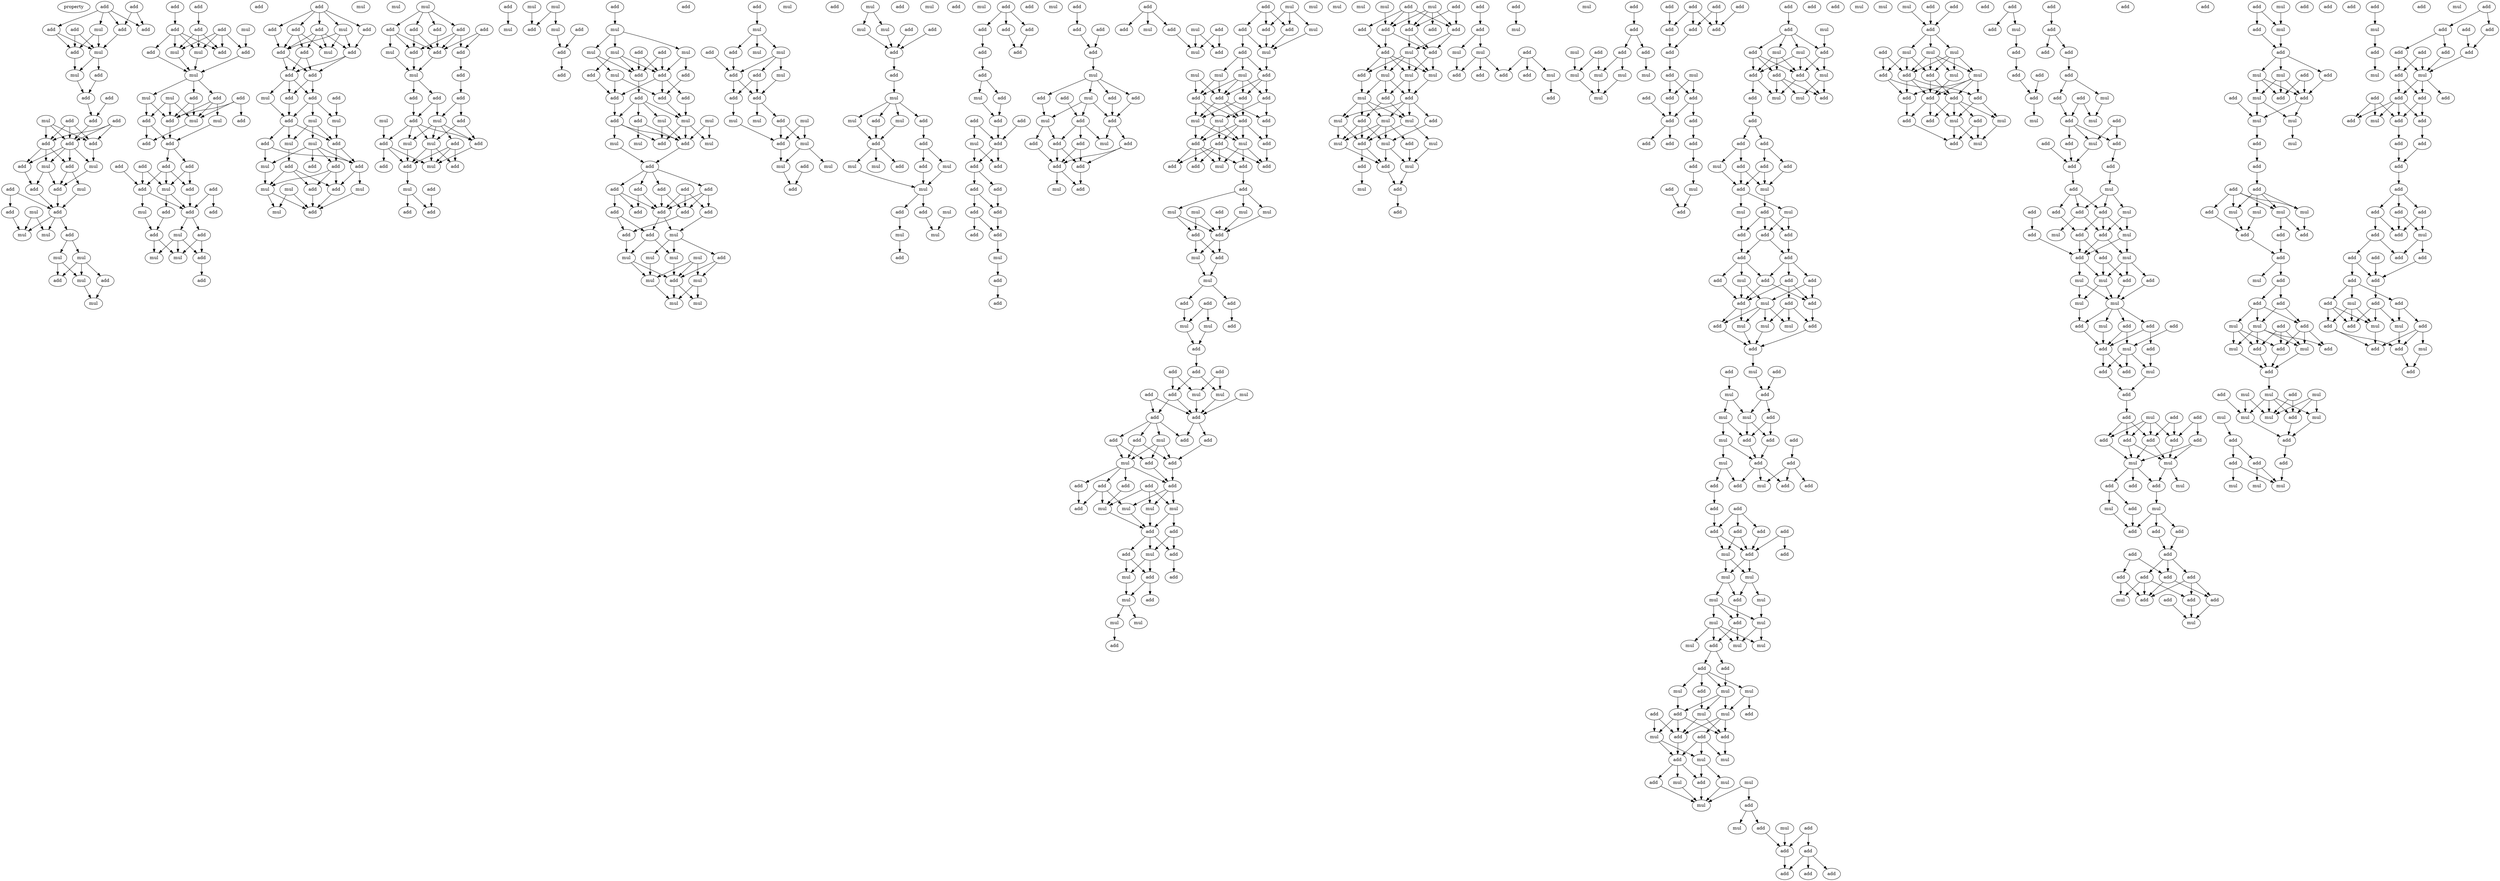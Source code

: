 digraph {
    node [fontcolor=black]
    property [mul=2,lf=1.3]
    0 [ label = add ];
    1 [ label = add ];
    2 [ label = add ];
    3 [ label = add ];
    4 [ label = add ];
    5 [ label = mul ];
    6 [ label = add ];
    7 [ label = add ];
    8 [ label = mul ];
    9 [ label = mul ];
    10 [ label = add ];
    11 [ label = add ];
    12 [ label = add ];
    13 [ label = mul ];
    14 [ label = add ];
    15 [ label = add ];
    16 [ label = add ];
    17 [ label = add ];
    18 [ label = add ];
    19 [ label = add ];
    20 [ label = mul ];
    21 [ label = add ];
    22 [ label = add ];
    23 [ label = mul ];
    24 [ label = add ];
    25 [ label = mul ];
    26 [ label = add ];
    27 [ label = add ];
    28 [ label = add ];
    29 [ label = mul ];
    30 [ label = add ];
    31 [ label = mul ];
    32 [ label = add ];
    33 [ label = mul ];
    34 [ label = mul ];
    35 [ label = mul ];
    36 [ label = add ];
    37 [ label = add ];
    38 [ label = mul ];
    39 [ label = mul ];
    40 [ label = add ];
    41 [ label = add ];
    42 [ label = add ];
    43 [ label = add ];
    44 [ label = add ];
    45 [ label = mul ];
    46 [ label = add ];
    47 [ label = add ];
    48 [ label = mul ];
    49 [ label = add ];
    50 [ label = mul ];
    51 [ label = mul ];
    52 [ label = mul ];
    53 [ label = mul ];
    54 [ label = add ];
    55 [ label = add ];
    56 [ label = add ];
    57 [ label = add ];
    58 [ label = add ];
    59 [ label = mul ];
    60 [ label = mul ];
    61 [ label = add ];
    62 [ label = add ];
    63 [ label = add ];
    64 [ label = add ];
    65 [ label = add ];
    66 [ label = add ];
    67 [ label = add ];
    68 [ label = mul ];
    69 [ label = add ];
    70 [ label = add ];
    71 [ label = add ];
    72 [ label = add ];
    73 [ label = add ];
    74 [ label = add ];
    75 [ label = mul ];
    76 [ label = add ];
    77 [ label = mul ];
    78 [ label = add ];
    79 [ label = mul ];
    80 [ label = add ];
    81 [ label = mul ];
    82 [ label = add ];
    83 [ label = add ];
    84 [ label = add ];
    85 [ label = add ];
    86 [ label = add ];
    87 [ label = add ];
    88 [ label = add ];
    89 [ label = mul ];
    90 [ label = mul ];
    91 [ label = add ];
    92 [ label = add ];
    93 [ label = add ];
    94 [ label = add ];
    95 [ label = add ];
    96 [ label = add ];
    97 [ label = mul ];
    98 [ label = add ];
    99 [ label = mul ];
    100 [ label = add ];
    101 [ label = mul ];
    102 [ label = mul ];
    103 [ label = add ];
    104 [ label = add ];
    105 [ label = mul ];
    106 [ label = mul ];
    107 [ label = add ];
    108 [ label = add ];
    109 [ label = mul ];
    110 [ label = add ];
    111 [ label = add ];
    112 [ label = add ];
    113 [ label = add ];
    114 [ label = add ];
    115 [ label = mul ];
    116 [ label = mul ];
    117 [ label = mul ];
    118 [ label = mul ];
    119 [ label = mul ];
    120 [ label = add ];
    121 [ label = mul ];
    122 [ label = add ];
    123 [ label = add ];
    124 [ label = add ];
    125 [ label = add ];
    126 [ label = add ];
    127 [ label = mul ];
    128 [ label = add ];
    129 [ label = add ];
    130 [ label = add ];
    131 [ label = add ];
    132 [ label = mul ];
    133 [ label = add ];
    134 [ label = add ];
    135 [ label = add ];
    136 [ label = mul ];
    137 [ label = mul ];
    138 [ label = add ];
    139 [ label = add ];
    140 [ label = add ];
    141 [ label = add ];
    142 [ label = mul ];
    143 [ label = add ];
    144 [ label = mul ];
    145 [ label = mul ];
    146 [ label = add ];
    147 [ label = add ];
    148 [ label = add ];
    149 [ label = mul ];
    150 [ label = add ];
    151 [ label = add ];
    152 [ label = add ];
    153 [ label = add ];
    154 [ label = mul ];
    155 [ label = mul ];
    156 [ label = mul ];
    157 [ label = add ];
    158 [ label = mul ];
    159 [ label = add ];
    160 [ label = add ];
    161 [ label = add ];
    162 [ label = add ];
    163 [ label = mul ];
    164 [ label = mul ];
    165 [ label = mul ];
    166 [ label = mul ];
    167 [ label = add ];
    168 [ label = add ];
    169 [ label = add ];
    170 [ label = mul ];
    171 [ label = add ];
    172 [ label = add ];
    173 [ label = add ];
    174 [ label = add ];
    175 [ label = add ];
    176 [ label = add ];
    177 [ label = add ];
    178 [ label = add ];
    179 [ label = mul ];
    180 [ label = add ];
    181 [ label = mul ];
    182 [ label = mul ];
    183 [ label = mul ];
    184 [ label = mul ];
    185 [ label = mul ];
    186 [ label = add ];
    187 [ label = add ];
    188 [ label = add ];
    189 [ label = add ];
    190 [ label = add ];
    191 [ label = add ];
    192 [ label = add ];
    193 [ label = add ];
    194 [ label = add ];
    195 [ label = add ];
    196 [ label = add ];
    197 [ label = add ];
    198 [ label = add ];
    199 [ label = add ];
    200 [ label = mul ];
    201 [ label = add ];
    202 [ label = mul ];
    203 [ label = mul ];
    204 [ label = mul ];
    205 [ label = mul ];
    206 [ label = add ];
    207 [ label = mul ];
    208 [ label = mul ];
    209 [ label = add ];
    210 [ label = mul ];
    211 [ label = mul ];
    212 [ label = add ];
    213 [ label = add ];
    214 [ label = mul ];
    215 [ label = mul ];
    216 [ label = add ];
    217 [ label = mul ];
    218 [ label = mul ];
    219 [ label = add ];
    220 [ label = add ];
    221 [ label = mul ];
    222 [ label = add ];
    223 [ label = add ];
    224 [ label = add ];
    225 [ label = mul ];
    226 [ label = mul ];
    227 [ label = mul ];
    228 [ label = add ];
    229 [ label = add ];
    230 [ label = mul ];
    231 [ label = add ];
    232 [ label = mul ];
    233 [ label = mul ];
    234 [ label = add ];
    235 [ label = add ];
    236 [ label = mul ];
    237 [ label = add ];
    238 [ label = mul ];
    239 [ label = add ];
    240 [ label = mul ];
    241 [ label = add ];
    242 [ label = add ];
    243 [ label = mul ];
    244 [ label = add ];
    245 [ label = add ];
    246 [ label = mul ];
    247 [ label = mul ];
    248 [ label = add ];
    249 [ label = mul ];
    250 [ label = add ];
    251 [ label = add ];
    252 [ label = add ];
    253 [ label = add ];
    254 [ label = mul ];
    255 [ label = mul ];
    256 [ label = mul ];
    257 [ label = add ];
    258 [ label = mul ];
    259 [ label = add ];
    260 [ label = mul ];
    261 [ label = add ];
    262 [ label = mul ];
    263 [ label = mul ];
    264 [ label = add ];
    265 [ label = mul ];
    266 [ label = add ];
    267 [ label = add ];
    268 [ label = add ];
    269 [ label = add ];
    270 [ label = add ];
    271 [ label = add ];
    272 [ label = add ];
    273 [ label = mul ];
    274 [ label = add ];
    275 [ label = add ];
    276 [ label = add ];
    277 [ label = add ];
    278 [ label = add ];
    279 [ label = mul ];
    280 [ label = add ];
    281 [ label = add ];
    282 [ label = add ];
    283 [ label = mul ];
    284 [ label = add ];
    285 [ label = add ];
    286 [ label = add ];
    287 [ label = add ];
    288 [ label = add ];
    289 [ label = add ];
    290 [ label = add ];
    291 [ label = mul ];
    292 [ label = add ];
    293 [ label = add ];
    294 [ label = add ];
    295 [ label = add ];
    296 [ label = add ];
    297 [ label = mul ];
    298 [ label = mul ];
    299 [ label = add ];
    300 [ label = add ];
    301 [ label = add ];
    302 [ label = add ];
    303 [ label = add ];
    304 [ label = mul ];
    305 [ label = add ];
    306 [ label = mul ];
    307 [ label = add ];
    308 [ label = add ];
    309 [ label = add ];
    310 [ label = add ];
    311 [ label = add ];
    312 [ label = add ];
    313 [ label = add ];
    314 [ label = mul ];
    315 [ label = add ];
    316 [ label = add ];
    317 [ label = mul ];
    318 [ label = add ];
    319 [ label = mul ];
    320 [ label = add ];
    321 [ label = add ];
    322 [ label = mul ];
    323 [ label = mul ];
    324 [ label = add ];
    325 [ label = mul ];
    326 [ label = add ];
    327 [ label = add ];
    328 [ label = add ];
    329 [ label = add ];
    330 [ label = mul ];
    331 [ label = mul ];
    332 [ label = add ];
    333 [ label = mul ];
    334 [ label = mul ];
    335 [ label = add ];
    336 [ label = add ];
    337 [ label = add ];
    338 [ label = add ];
    339 [ label = add ];
    340 [ label = mul ];
    341 [ label = add ];
    342 [ label = mul ];
    343 [ label = mul ];
    344 [ label = add ];
    345 [ label = add ];
    346 [ label = add ];
    347 [ label = mul ];
    348 [ label = add ];
    349 [ label = add ];
    350 [ label = add ];
    351 [ label = add ];
    352 [ label = add ];
    353 [ label = add ];
    354 [ label = mul ];
    355 [ label = mul ];
    356 [ label = mul ];
    357 [ label = mul ];
    358 [ label = add ];
    359 [ label = add ];
    360 [ label = mul ];
    361 [ label = mul ];
    362 [ label = add ];
    363 [ label = mul ];
    364 [ label = add ];
    365 [ label = add ];
    366 [ label = add ];
    367 [ label = mul ];
    368 [ label = add ];
    369 [ label = mul ];
    370 [ label = add ];
    371 [ label = add ];
    372 [ label = add ];
    373 [ label = add ];
    374 [ label = add ];
    375 [ label = add ];
    376 [ label = mul ];
    377 [ label = mul ];
    378 [ label = mul ];
    379 [ label = add ];
    380 [ label = add ];
    381 [ label = add ];
    382 [ label = add ];
    383 [ label = add ];
    384 [ label = add ];
    385 [ label = mul ];
    386 [ label = add ];
    387 [ label = mul ];
    388 [ label = add ];
    389 [ label = add ];
    390 [ label = add ];
    391 [ label = add ];
    392 [ label = add ];
    393 [ label = add ];
    394 [ label = mul ];
    395 [ label = mul ];
    396 [ label = mul ];
    397 [ label = add ];
    398 [ label = mul ];
    399 [ label = add ];
    400 [ label = add ];
    401 [ label = mul ];
    402 [ label = add ];
    403 [ label = add ];
    404 [ label = add ];
    405 [ label = mul ];
    406 [ label = add ];
    407 [ label = mul ];
    408 [ label = mul ];
    409 [ label = add ];
    410 [ label = mul ];
    411 [ label = mul ];
    412 [ label = mul ];
    413 [ label = add ];
    414 [ label = add ];
    415 [ label = mul ];
    416 [ label = mul ];
    417 [ label = add ];
    418 [ label = add ];
    419 [ label = add ];
    420 [ label = add ];
    421 [ label = add ];
    422 [ label = add ];
    423 [ label = mul ];
    424 [ label = add ];
    425 [ label = add ];
    426 [ label = add ];
    427 [ label = mul ];
    428 [ label = mul ];
    429 [ label = mul ];
    430 [ label = add ];
    431 [ label = add ];
    432 [ label = mul ];
    433 [ label = add ];
    434 [ label = add ];
    435 [ label = mul ];
    436 [ label = mul ];
    437 [ label = mul ];
    438 [ label = mul ];
    439 [ label = add ];
    440 [ label = mul ];
    441 [ label = mul ];
    442 [ label = add ];
    443 [ label = mul ];
    444 [ label = add ];
    445 [ label = add ];
    446 [ label = add ];
    447 [ label = mul ];
    448 [ label = add ];
    449 [ label = add ];
    450 [ label = add ];
    451 [ label = mul ];
    452 [ label = add ];
    453 [ label = mul ];
    454 [ label = mul ];
    455 [ label = mul ];
    456 [ label = add ];
    457 [ label = add ];
    458 [ label = add ];
    459 [ label = add ];
    460 [ label = mul ];
    461 [ label = add ];
    462 [ label = add ];
    463 [ label = add ];
    464 [ label = add ];
    465 [ label = add ];
    466 [ label = mul ];
    467 [ label = add ];
    468 [ label = add ];
    469 [ label = mul ];
    470 [ label = mul ];
    471 [ label = mul ];
    472 [ label = mul ];
    473 [ label = mul ];
    474 [ label = add ];
    475 [ label = add ];
    476 [ label = add ];
    477 [ label = add ];
    478 [ label = add ];
    479 [ label = add ];
    480 [ label = add ];
    481 [ label = add ];
    482 [ label = mul ];
    483 [ label = add ];
    484 [ label = add ];
    485 [ label = add ];
    486 [ label = add ];
    487 [ label = add ];
    488 [ label = add ];
    489 [ label = add ];
    490 [ label = add ];
    491 [ label = add ];
    492 [ label = add ];
    493 [ label = add ];
    494 [ label = mul ];
    495 [ label = add ];
    496 [ label = add ];
    497 [ label = add ];
    498 [ label = mul ];
    499 [ label = mul ];
    500 [ label = add ];
    501 [ label = add ];
    502 [ label = mul ];
    503 [ label = add ];
    504 [ label = add ];
    505 [ label = mul ];
    506 [ label = add ];
    507 [ label = mul ];
    508 [ label = add ];
    509 [ label = mul ];
    510 [ label = add ];
    511 [ label = add ];
    512 [ label = add ];
    513 [ label = add ];
    514 [ label = add ];
    515 [ label = add ];
    516 [ label = add ];
    517 [ label = mul ];
    518 [ label = add ];
    519 [ label = add ];
    520 [ label = mul ];
    521 [ label = mul ];
    522 [ label = mul ];
    523 [ label = add ];
    524 [ label = add ];
    525 [ label = add ];
    526 [ label = add ];
    527 [ label = add ];
    528 [ label = add ];
    529 [ label = add ];
    530 [ label = add ];
    531 [ label = mul ];
    532 [ label = add ];
    533 [ label = add ];
    534 [ label = add ];
    535 [ label = add ];
    536 [ label = mul ];
    537 [ label = add ];
    538 [ label = mul ];
    539 [ label = mul ];
    540 [ label = add ];
    541 [ label = add ];
    542 [ label = mul ];
    543 [ label = add ];
    544 [ label = add ];
    545 [ label = mul ];
    546 [ label = add ];
    547 [ label = mul ];
    548 [ label = add ];
    549 [ label = mul ];
    550 [ label = add ];
    551 [ label = mul ];
    552 [ label = add ];
    553 [ label = mul ];
    554 [ label = add ];
    555 [ label = add ];
    556 [ label = add ];
    557 [ label = add ];
    558 [ label = add ];
    559 [ label = mul ];
    560 [ label = add ];
    561 [ label = add ];
    562 [ label = add ];
    563 [ label = add ];
    564 [ label = mul ];
    565 [ label = add ];
    566 [ label = add ];
    567 [ label = add ];
    568 [ label = add ];
    569 [ label = add ];
    570 [ label = add ];
    571 [ label = mul ];
    572 [ label = add ];
    573 [ label = mul ];
    574 [ label = add ];
    575 [ label = mul ];
    576 [ label = mul ];
    577 [ label = mul ];
    578 [ label = mul ];
    579 [ label = add ];
    580 [ label = add ];
    581 [ label = mul ];
    582 [ label = mul ];
    583 [ label = mul ];
    584 [ label = mul ];
    585 [ label = mul ];
    586 [ label = add ];
    587 [ label = add ];
    588 [ label = add ];
    589 [ label = mul ];
    590 [ label = mul ];
    591 [ label = mul ];
    592 [ label = add ];
    593 [ label = add ];
    594 [ label = mul ];
    595 [ label = mul ];
    596 [ label = add ];
    597 [ label = add ];
    598 [ label = add ];
    599 [ label = add ];
    600 [ label = add ];
    601 [ label = mul ];
    602 [ label = add ];
    603 [ label = mul ];
    604 [ label = mul ];
    605 [ label = mul ];
    606 [ label = add ];
    607 [ label = mul ];
    608 [ label = add ];
    609 [ label = mul ];
    610 [ label = add ];
    611 [ label = mul ];
    612 [ label = mul ];
    613 [ label = add ];
    614 [ label = mul ];
    615 [ label = add ];
    616 [ label = add ];
    617 [ label = add ];
    618 [ label = add ];
    619 [ label = add ];
    620 [ label = add ];
    621 [ label = mul ];
    622 [ label = mul ];
    623 [ label = add ];
    624 [ label = add ];
    625 [ label = add ];
    626 [ label = add ];
    627 [ label = mul ];
    628 [ label = mul ];
    629 [ label = mul ];
    630 [ label = add ];
    631 [ label = mul ];
    632 [ label = add ];
    633 [ label = add ];
    634 [ label = mul ];
    635 [ label = add ];
    636 [ label = add ];
    637 [ label = add ];
    638 [ label = add ];
    639 [ label = add ];
    640 [ label = add ];
    641 [ label = add ];
    642 [ label = mul ];
    643 [ label = mul ];
    644 [ label = add ];
    645 [ label = add ];
    646 [ label = mul ];
    647 [ label = add ];
    648 [ label = add ];
    649 [ label = mul ];
    650 [ label = add ];
    651 [ label = add ];
    652 [ label = add ];
    653 [ label = add ];
    654 [ label = add ];
    655 [ label = add ];
    656 [ label = mul ];
    657 [ label = add ];
    658 [ label = add ];
    659 [ label = add ];
    660 [ label = mul ];
    661 [ label = add ];
    662 [ label = add ];
    663 [ label = add ];
    664 [ label = mul ];
    665 [ label = add ];
    666 [ label = add ];
    667 [ label = add ];
    668 [ label = mul ];
    669 [ label = add ];
    670 [ label = add ];
    671 [ label = add ];
    672 [ label = add ];
    673 [ label = add ];
    674 [ label = add ];
    675 [ label = mul ];
    676 [ label = mul ];
    677 [ label = add ];
    678 [ label = add ];
    679 [ label = add ];
    680 [ label = add ];
    681 [ label = add ];
    682 [ label = add ];
    683 [ label = mul ];
    684 [ label = mul ];
    685 [ label = add ];
    686 [ label = add ];
    687 [ label = mul ];
    688 [ label = add ];
    689 [ label = add ];
    690 [ label = mul ];
    691 [ label = add ];
    692 [ label = mul ];
    693 [ label = mul ];
    694 [ label = mul ];
    695 [ label = add ];
    696 [ label = add ];
    697 [ label = mul ];
    698 [ label = add ];
    699 [ label = add ];
    700 [ label = add ];
    701 [ label = add ];
    702 [ label = mul ];
    703 [ label = mul ];
    704 [ label = add ];
    705 [ label = add ];
    706 [ label = add ];
    707 [ label = add ];
    708 [ label = add ];
    709 [ label = mul ];
    710 [ label = add ];
    711 [ label = add ];
    712 [ label = add ];
    713 [ label = add ];
    714 [ label = add ];
    715 [ label = add ];
    716 [ label = mul ];
    717 [ label = mul ];
    718 [ label = add ];
    719 [ label = mul ];
    720 [ label = add ];
    721 [ label = add ];
    722 [ label = mul ];
    723 [ label = add ];
    724 [ label = mul ];
    725 [ label = add ];
    726 [ label = add ];
    727 [ label = add ];
    728 [ label = add ];
    729 [ label = add ];
    730 [ label = add ];
    731 [ label = add ];
    732 [ label = add ];
    733 [ label = add ];
    734 [ label = add ];
    735 [ label = add ];
    736 [ label = add ];
    737 [ label = add ];
    738 [ label = mul ];
    739 [ label = mul ];
    740 [ label = mul ];
    741 [ label = add ];
    742 [ label = add ];
    743 [ label = add ];
    744 [ label = mul ];
    745 [ label = add ];
    746 [ label = add ];
    747 [ label = mul ];
    748 [ label = add ];
    749 [ label = mul ];
    750 [ label = mul ];
    751 [ label = add ];
    752 [ label = add ];
    753 [ label = add ];
    754 [ label = mul ];
    755 [ label = mul ];
    756 [ label = mul ];
    757 [ label = add ];
    758 [ label = add ];
    759 [ label = add ];
    760 [ label = add ];
    761 [ label = add ];
    762 [ label = mul ];
    763 [ label = mul ];
    764 [ label = mul ];
    765 [ label = mul ];
    766 [ label = add ];
    767 [ label = add ];
    768 [ label = add ];
    769 [ label = add ];
    770 [ label = mul ];
    771 [ label = add ];
    772 [ label = add ];
    773 [ label = add ];
    774 [ label = mul ];
    775 [ label = add ];
    776 [ label = add ];
    777 [ label = mul ];
    778 [ label = add ];
    779 [ label = mul ];
    780 [ label = add ];
    781 [ label = add ];
    782 [ label = mul ];
    783 [ label = add ];
    784 [ label = add ];
    785 [ label = mul ];
    786 [ label = add ];
    787 [ label = mul ];
    788 [ label = mul ];
    789 [ label = mul ];
    790 [ label = add ];
    791 [ label = mul ];
    792 [ label = mul ];
    793 [ label = mul ];
    794 [ label = add ];
    795 [ label = add ];
    796 [ label = add ];
    797 [ label = add ];
    798 [ label = add ];
    799 [ label = mul ];
    800 [ label = add ];
    801 [ label = mul ];
    802 [ label = mul ];
    803 [ label = add ];
    804 [ label = add ];
    805 [ label = mul ];
    806 [ label = add ];
    807 [ label = mul ];
    808 [ label = add ];
    809 [ label = mul ];
    810 [ label = add ];
    811 [ label = add ];
    812 [ label = add ];
    813 [ label = add ];
    814 [ label = add ];
    815 [ label = add ];
    816 [ label = add ];
    817 [ label = add ];
    818 [ label = add ];
    819 [ label = mul ];
    820 [ label = add ];
    821 [ label = add ];
    822 [ label = add ];
    823 [ label = add ];
    824 [ label = add ];
    825 [ label = mul ];
    826 [ label = add ];
    827 [ label = add ];
    828 [ label = add ];
    829 [ label = add ];
    830 [ label = add ];
    831 [ label = add ];
    832 [ label = add ];
    833 [ label = add ];
    834 [ label = add ];
    835 [ label = add ];
    836 [ label = add ];
    837 [ label = mul ];
    838 [ label = add ];
    839 [ label = add ];
    840 [ label = add ];
    841 [ label = add ];
    842 [ label = add ];
    843 [ label = add ];
    844 [ label = add ];
    845 [ label = add ];
    846 [ label = add ];
    847 [ label = mul ];
    848 [ label = add ];
    849 [ label = mul ];
    850 [ label = add ];
    851 [ label = mul ];
    852 [ label = add ];
    853 [ label = mul ];
    854 [ label = add ];
    855 [ label = add ];
    856 [ label = add ];
    0 -> 2 [ name = 0 ];
    0 -> 3 [ name = 1 ];
    1 -> 2 [ name = 2 ];
    1 -> 3 [ name = 3 ];
    1 -> 4 [ name = 4 ];
    1 -> 5 [ name = 5 ];
    2 -> 8 [ name = 6 ];
    4 -> 7 [ name = 7 ];
    4 -> 8 [ name = 8 ];
    5 -> 7 [ name = 9 ];
    5 -> 8 [ name = 10 ];
    6 -> 7 [ name = 11 ];
    6 -> 8 [ name = 12 ];
    7 -> 9 [ name = 13 ];
    8 -> 9 [ name = 14 ];
    8 -> 10 [ name = 15 ];
    9 -> 11 [ name = 16 ];
    10 -> 11 [ name = 17 ];
    11 -> 14 [ name = 18 ];
    12 -> 14 [ name = 19 ];
    13 -> 17 [ name = 20 ];
    13 -> 18 [ name = 21 ];
    13 -> 19 [ name = 22 ];
    14 -> 18 [ name = 23 ];
    15 -> 17 [ name = 24 ];
    15 -> 18 [ name = 25 ];
    15 -> 19 [ name = 26 ];
    16 -> 17 [ name = 27 ];
    16 -> 18 [ name = 28 ];
    16 -> 19 [ name = 29 ];
    17 -> 23 [ name = 30 ];
    18 -> 20 [ name = 31 ];
    18 -> 21 [ name = 32 ];
    18 -> 22 [ name = 33 ];
    18 -> 23 [ name = 34 ];
    19 -> 20 [ name = 35 ];
    19 -> 21 [ name = 36 ];
    19 -> 22 [ name = 37 ];
    20 -> 24 [ name = 38 ];
    20 -> 26 [ name = 39 ];
    21 -> 25 [ name = 40 ];
    21 -> 26 [ name = 41 ];
    22 -> 24 [ name = 42 ];
    23 -> 26 [ name = 43 ];
    24 -> 30 [ name = 44 ];
    25 -> 30 [ name = 45 ];
    26 -> 30 [ name = 46 ];
    27 -> 28 [ name = 47 ];
    27 -> 30 [ name = 48 ];
    28 -> 31 [ name = 49 ];
    29 -> 31 [ name = 50 ];
    29 -> 33 [ name = 51 ];
    30 -> 31 [ name = 52 ];
    30 -> 32 [ name = 53 ];
    30 -> 33 [ name = 54 ];
    32 -> 34 [ name = 55 ];
    32 -> 35 [ name = 56 ];
    34 -> 36 [ name = 57 ];
    34 -> 38 [ name = 58 ];
    35 -> 36 [ name = 59 ];
    35 -> 37 [ name = 60 ];
    35 -> 38 [ name = 61 ];
    37 -> 39 [ name = 62 ];
    38 -> 39 [ name = 63 ];
    40 -> 44 [ name = 64 ];
    41 -> 43 [ name = 65 ];
    42 -> 46 [ name = 66 ];
    42 -> 47 [ name = 67 ];
    42 -> 48 [ name = 68 ];
    42 -> 50 [ name = 69 ];
    43 -> 46 [ name = 70 ];
    43 -> 48 [ name = 71 ];
    43 -> 49 [ name = 72 ];
    43 -> 50 [ name = 73 ];
    44 -> 46 [ name = 74 ];
    44 -> 48 [ name = 75 ];
    44 -> 50 [ name = 76 ];
    45 -> 47 [ name = 77 ];
    47 -> 51 [ name = 78 ];
    48 -> 51 [ name = 79 ];
    49 -> 51 [ name = 80 ];
    50 -> 51 [ name = 81 ];
    51 -> 52 [ name = 82 ];
    51 -> 54 [ name = 83 ];
    51 -> 55 [ name = 84 ];
    52 -> 58 [ name = 85 ];
    52 -> 61 [ name = 86 ];
    53 -> 58 [ name = 87 ];
    53 -> 60 [ name = 88 ];
    53 -> 61 [ name = 89 ];
    54 -> 58 [ name = 90 ];
    54 -> 60 [ name = 91 ];
    55 -> 58 [ name = 92 ];
    55 -> 59 [ name = 93 ];
    55 -> 60 [ name = 94 ];
    56 -> 57 [ name = 95 ];
    56 -> 58 [ name = 96 ];
    56 -> 60 [ name = 97 ];
    58 -> 63 [ name = 98 ];
    59 -> 63 [ name = 99 ];
    60 -> 62 [ name = 100 ];
    61 -> 62 [ name = 101 ];
    61 -> 63 [ name = 102 ];
    63 -> 65 [ name = 103 ];
    63 -> 66 [ name = 104 ];
    64 -> 71 [ name = 105 ];
    65 -> 68 [ name = 106 ];
    65 -> 70 [ name = 107 ];
    66 -> 68 [ name = 108 ];
    66 -> 70 [ name = 109 ];
    66 -> 71 [ name = 110 ];
    67 -> 68 [ name = 111 ];
    67 -> 71 [ name = 112 ];
    68 -> 72 [ name = 113 ];
    68 -> 73 [ name = 114 ];
    69 -> 73 [ name = 115 ];
    69 -> 74 [ name = 116 ];
    70 -> 73 [ name = 117 ];
    71 -> 73 [ name = 118 ];
    71 -> 75 [ name = 119 ];
    72 -> 78 [ name = 120 ];
    73 -> 76 [ name = 121 ];
    73 -> 77 [ name = 122 ];
    75 -> 78 [ name = 123 ];
    76 -> 80 [ name = 124 ];
    76 -> 81 [ name = 125 ];
    77 -> 79 [ name = 126 ];
    77 -> 80 [ name = 127 ];
    77 -> 81 [ name = 128 ];
    78 -> 79 [ name = 129 ];
    78 -> 81 [ name = 130 ];
    80 -> 83 [ name = 131 ];
    84 -> 85 [ name = 132 ];
    84 -> 86 [ name = 133 ];
    84 -> 87 [ name = 134 ];
    84 -> 88 [ name = 135 ];
    84 -> 89 [ name = 136 ];
    85 -> 90 [ name = 137 ];
    85 -> 91 [ name = 138 ];
    85 -> 92 [ name = 139 ];
    85 -> 93 [ name = 140 ];
    86 -> 92 [ name = 141 ];
    87 -> 93 [ name = 142 ];
    88 -> 90 [ name = 143 ];
    88 -> 91 [ name = 144 ];
    88 -> 93 [ name = 145 ];
    89 -> 90 [ name = 146 ];
    89 -> 92 [ name = 147 ];
    89 -> 93 [ name = 148 ];
    91 -> 94 [ name = 149 ];
    91 -> 95 [ name = 150 ];
    92 -> 94 [ name = 151 ];
    92 -> 95 [ name = 152 ];
    93 -> 94 [ name = 153 ];
    93 -> 95 [ name = 154 ];
    94 -> 98 [ name = 155 ];
    94 -> 100 [ name = 156 ];
    95 -> 97 [ name = 157 ];
    95 -> 98 [ name = 158 ];
    95 -> 100 [ name = 159 ];
    96 -> 102 [ name = 160 ];
    97 -> 103 [ name = 161 ];
    98 -> 101 [ name = 162 ];
    98 -> 102 [ name = 163 ];
    98 -> 103 [ name = 164 ];
    100 -> 103 [ name = 165 ];
    101 -> 105 [ name = 166 ];
    101 -> 106 [ name = 167 ];
    101 -> 107 [ name = 168 ];
    102 -> 107 [ name = 169 ];
    103 -> 104 [ name = 170 ];
    103 -> 106 [ name = 171 ];
    103 -> 107 [ name = 172 ];
    104 -> 108 [ name = 173 ];
    104 -> 109 [ name = 174 ];
    105 -> 108 [ name = 175 ];
    105 -> 109 [ name = 176 ];
    105 -> 110 [ name = 177 ];
    105 -> 112 [ name = 178 ];
    106 -> 111 [ name = 179 ];
    107 -> 108 [ name = 180 ];
    107 -> 112 [ name = 181 ];
    108 -> 113 [ name = 182 ];
    108 -> 116 [ name = 183 ];
    109 -> 117 [ name = 184 ];
    111 -> 113 [ name = 185 ];
    111 -> 114 [ name = 186 ];
    111 -> 117 [ name = 187 ];
    112 -> 113 [ name = 188 ];
    112 -> 114 [ name = 189 ];
    112 -> 117 [ name = 190 ];
    113 -> 120 [ name = 191 ];
    114 -> 120 [ name = 192 ];
    115 -> 118 [ name = 193 ];
    115 -> 120 [ name = 194 ];
    116 -> 120 [ name = 195 ];
    117 -> 118 [ name = 196 ];
    117 -> 120 [ name = 197 ];
    121 -> 122 [ name = 198 ];
    121 -> 123 [ name = 199 ];
    121 -> 124 [ name = 200 ];
    121 -> 126 [ name = 201 ];
    122 -> 127 [ name = 202 ];
    122 -> 128 [ name = 203 ];
    122 -> 130 [ name = 204 ];
    123 -> 128 [ name = 205 ];
    124 -> 128 [ name = 206 ];
    124 -> 129 [ name = 207 ];
    124 -> 130 [ name = 208 ];
    125 -> 128 [ name = 209 ];
    125 -> 129 [ name = 210 ];
    126 -> 128 [ name = 211 ];
    126 -> 130 [ name = 212 ];
    127 -> 132 [ name = 213 ];
    128 -> 132 [ name = 214 ];
    129 -> 131 [ name = 215 ];
    130 -> 132 [ name = 216 ];
    131 -> 134 [ name = 217 ];
    132 -> 133 [ name = 218 ];
    132 -> 135 [ name = 219 ];
    133 -> 139 [ name = 220 ];
    134 -> 137 [ name = 221 ];
    134 -> 138 [ name = 222 ];
    135 -> 137 [ name = 223 ];
    135 -> 139 [ name = 224 ];
    136 -> 141 [ name = 225 ];
    137 -> 140 [ name = 226 ];
    137 -> 142 [ name = 227 ];
    137 -> 143 [ name = 228 ];
    137 -> 144 [ name = 229 ];
    138 -> 140 [ name = 230 ];
    138 -> 144 [ name = 231 ];
    139 -> 140 [ name = 232 ];
    139 -> 141 [ name = 233 ];
    139 -> 142 [ name = 234 ];
    139 -> 144 [ name = 235 ];
    140 -> 145 [ name = 236 ];
    141 -> 145 [ name = 237 ];
    141 -> 146 [ name = 238 ];
    141 -> 147 [ name = 239 ];
    142 -> 147 [ name = 240 ];
    143 -> 145 [ name = 241 ];
    143 -> 147 [ name = 242 ];
    143 -> 148 [ name = 243 ];
    144 -> 145 [ name = 244 ];
    144 -> 147 [ name = 245 ];
    144 -> 148 [ name = 246 ];
    147 -> 149 [ name = 247 ];
    149 -> 151 [ name = 248 ];
    149 -> 153 [ name = 249 ];
    150 -> 153 [ name = 250 ];
    152 -> 154 [ name = 251 ];
    155 -> 157 [ name = 252 ];
    155 -> 158 [ name = 253 ];
    156 -> 157 [ name = 254 ];
    158 -> 160 [ name = 255 ];
    159 -> 160 [ name = 256 ];
    160 -> 162 [ name = 257 ];
    161 -> 163 [ name = 258 ];
    163 -> 164 [ name = 259 ];
    163 -> 165 [ name = 260 ];
    163 -> 166 [ name = 261 ];
    164 -> 170 [ name = 262 ];
    164 -> 171 [ name = 263 ];
    165 -> 169 [ name = 264 ];
    165 -> 171 [ name = 265 ];
    165 -> 172 [ name = 266 ];
    166 -> 169 [ name = 267 ];
    166 -> 173 [ name = 268 ];
    167 -> 169 [ name = 269 ];
    167 -> 171 [ name = 270 ];
    168 -> 169 [ name = 271 ];
    168 -> 171 [ name = 272 ];
    169 -> 174 [ name = 273 ];
    169 -> 176 [ name = 274 ];
    169 -> 177 [ name = 275 ];
    170 -> 174 [ name = 276 ];
    170 -> 177 [ name = 277 ];
    171 -> 175 [ name = 278 ];
    172 -> 174 [ name = 279 ];
    173 -> 177 [ name = 280 ];
    174 -> 178 [ name = 281 ];
    175 -> 178 [ name = 282 ];
    175 -> 179 [ name = 283 ];
    175 -> 180 [ name = 284 ];
    175 -> 182 [ name = 285 ];
    176 -> 179 [ name = 286 ];
    177 -> 179 [ name = 287 ];
    178 -> 185 [ name = 288 ];
    178 -> 186 [ name = 289 ];
    178 -> 187 [ name = 290 ];
    179 -> 184 [ name = 291 ];
    179 -> 186 [ name = 292 ];
    179 -> 187 [ name = 293 ];
    180 -> 183 [ name = 294 ];
    180 -> 186 [ name = 295 ];
    181 -> 184 [ name = 296 ];
    181 -> 186 [ name = 297 ];
    182 -> 186 [ name = 298 ];
    182 -> 187 [ name = 299 ];
    185 -> 188 [ name = 300 ];
    186 -> 188 [ name = 301 ];
    188 -> 189 [ name = 302 ];
    188 -> 190 [ name = 303 ];
    188 -> 191 [ name = 304 ];
    188 -> 192 [ name = 305 ];
    189 -> 194 [ name = 306 ];
    189 -> 196 [ name = 307 ];
    189 -> 197 [ name = 308 ];
    190 -> 194 [ name = 309 ];
    190 -> 197 [ name = 310 ];
    191 -> 194 [ name = 311 ];
    191 -> 195 [ name = 312 ];
    192 -> 194 [ name = 313 ];
    192 -> 195 [ name = 314 ];
    192 -> 198 [ name = 315 ];
    193 -> 194 [ name = 316 ];
    193 -> 195 [ name = 317 ];
    193 -> 198 [ name = 318 ];
    194 -> 200 [ name = 319 ];
    194 -> 201 [ name = 320 ];
    195 -> 199 [ name = 321 ];
    196 -> 199 [ name = 322 ];
    196 -> 201 [ name = 323 ];
    198 -> 200 [ name = 324 ];
    199 -> 204 [ name = 325 ];
    200 -> 203 [ name = 326 ];
    200 -> 205 [ name = 327 ];
    200 -> 206 [ name = 328 ];
    201 -> 204 [ name = 329 ];
    201 -> 205 [ name = 330 ];
    202 -> 207 [ name = 331 ];
    202 -> 208 [ name = 332 ];
    202 -> 209 [ name = 333 ];
    203 -> 208 [ name = 334 ];
    204 -> 208 [ name = 335 ];
    204 -> 209 [ name = 336 ];
    205 -> 209 [ name = 337 ];
    206 -> 207 [ name = 338 ];
    206 -> 209 [ name = 339 ];
    207 -> 210 [ name = 340 ];
    207 -> 211 [ name = 341 ];
    208 -> 211 [ name = 342 ];
    209 -> 210 [ name = 343 ];
    209 -> 211 [ name = 344 ];
    213 -> 215 [ name = 345 ];
    215 -> 216 [ name = 346 ];
    215 -> 217 [ name = 347 ];
    215 -> 218 [ name = 348 ];
    216 -> 222 [ name = 349 ];
    218 -> 220 [ name = 350 ];
    218 -> 221 [ name = 351 ];
    218 -> 222 [ name = 352 ];
    219 -> 222 [ name = 353 ];
    220 -> 223 [ name = 354 ];
    220 -> 224 [ name = 355 ];
    221 -> 223 [ name = 356 ];
    222 -> 223 [ name = 357 ];
    222 -> 224 [ name = 358 ];
    223 -> 227 [ name = 359 ];
    223 -> 228 [ name = 360 ];
    224 -> 225 [ name = 361 ];
    225 -> 229 [ name = 362 ];
    226 -> 229 [ name = 363 ];
    226 -> 230 [ name = 364 ];
    228 -> 229 [ name = 365 ];
    228 -> 230 [ name = 366 ];
    229 -> 232 [ name = 367 ];
    230 -> 232 [ name = 368 ];
    230 -> 233 [ name = 369 ];
    231 -> 234 [ name = 370 ];
    232 -> 234 [ name = 371 ];
    236 -> 238 [ name = 372 ];
    236 -> 240 [ name = 373 ];
    237 -> 242 [ name = 374 ];
    238 -> 242 [ name = 375 ];
    239 -> 242 [ name = 376 ];
    240 -> 242 [ name = 377 ];
    242 -> 244 [ name = 378 ];
    244 -> 246 [ name = 379 ];
    246 -> 247 [ name = 380 ];
    246 -> 248 [ name = 381 ];
    246 -> 249 [ name = 382 ];
    246 -> 250 [ name = 383 ];
    247 -> 251 [ name = 384 ];
    248 -> 251 [ name = 385 ];
    249 -> 251 [ name = 386 ];
    250 -> 252 [ name = 387 ];
    251 -> 254 [ name = 388 ];
    251 -> 255 [ name = 389 ];
    251 -> 257 [ name = 390 ];
    252 -> 253 [ name = 391 ];
    252 -> 256 [ name = 392 ];
    253 -> 258 [ name = 393 ];
    254 -> 258 [ name = 394 ];
    256 -> 258 [ name = 395 ];
    258 -> 259 [ name = 396 ];
    258 -> 261 [ name = 397 ];
    259 -> 262 [ name = 398 ];
    260 -> 263 [ name = 399 ];
    261 -> 263 [ name = 400 ];
    262 -> 264 [ name = 401 ];
    266 -> 267 [ name = 402 ];
    266 -> 268 [ name = 403 ];
    266 -> 269 [ name = 404 ];
    267 -> 270 [ name = 405 ];
    268 -> 271 [ name = 406 ];
    269 -> 271 [ name = 407 ];
    270 -> 272 [ name = 408 ];
    272 -> 273 [ name = 409 ];
    272 -> 274 [ name = 410 ];
    273 -> 277 [ name = 411 ];
    274 -> 277 [ name = 412 ];
    275 -> 280 [ name = 413 ];
    276 -> 279 [ name = 414 ];
    276 -> 280 [ name = 415 ];
    277 -> 280 [ name = 416 ];
    279 -> 281 [ name = 417 ];
    279 -> 282 [ name = 418 ];
    280 -> 281 [ name = 419 ];
    280 -> 282 [ name = 420 ];
    281 -> 284 [ name = 421 ];
    281 -> 285 [ name = 422 ];
    284 -> 287 [ name = 423 ];
    285 -> 286 [ name = 424 ];
    285 -> 287 [ name = 425 ];
    286 -> 288 [ name = 426 ];
    286 -> 289 [ name = 427 ];
    287 -> 288 [ name = 428 ];
    288 -> 291 [ name = 429 ];
    290 -> 292 [ name = 430 ];
    291 -> 294 [ name = 431 ];
    292 -> 296 [ name = 432 ];
    293 -> 296 [ name = 433 ];
    294 -> 295 [ name = 434 ];
    296 -> 297 [ name = 435 ];
    297 -> 298 [ name = 436 ];
    297 -> 299 [ name = 437 ];
    297 -> 300 [ name = 438 ];
    297 -> 301 [ name = 439 ];
    298 -> 303 [ name = 440 ];
    298 -> 304 [ name = 441 ];
    298 -> 305 [ name = 442 ];
    299 -> 303 [ name = 443 ];
    300 -> 303 [ name = 444 ];
    301 -> 304 [ name = 445 ];
    302 -> 305 [ name = 446 ];
    303 -> 306 [ name = 447 ];
    303 -> 308 [ name = 448 ];
    304 -> 309 [ name = 449 ];
    304 -> 310 [ name = 450 ];
    305 -> 306 [ name = 451 ];
    305 -> 307 [ name = 452 ];
    305 -> 310 [ name = 453 ];
    307 -> 311 [ name = 454 ];
    307 -> 312 [ name = 455 ];
    308 -> 311 [ name = 456 ];
    308 -> 312 [ name = 457 ];
    309 -> 311 [ name = 458 ];
    310 -> 311 [ name = 459 ];
    310 -> 312 [ name = 460 ];
    311 -> 313 [ name = 461 ];
    311 -> 314 [ name = 462 ];
    312 -> 313 [ name = 463 ];
    315 -> 316 [ name = 464 ];
    315 -> 317 [ name = 465 ];
    315 -> 320 [ name = 466 ];
    318 -> 321 [ name = 467 ];
    318 -> 322 [ name = 468 ];
    319 -> 321 [ name = 469 ];
    319 -> 322 [ name = 470 ];
    320 -> 322 [ name = 471 ];
    323 -> 325 [ name = 472 ];
    323 -> 327 [ name = 473 ];
    323 -> 328 [ name = 474 ];
    324 -> 326 [ name = 475 ];
    324 -> 327 [ name = 476 ];
    324 -> 328 [ name = 477 ];
    325 -> 330 [ name = 478 ];
    326 -> 329 [ name = 479 ];
    326 -> 330 [ name = 480 ];
    327 -> 330 [ name = 481 ];
    328 -> 330 [ name = 482 ];
    329 -> 332 [ name = 483 ];
    329 -> 333 [ name = 484 ];
    329 -> 334 [ name = 485 ];
    330 -> 332 [ name = 486 ];
    331 -> 335 [ name = 487 ];
    331 -> 337 [ name = 488 ];
    332 -> 335 [ name = 489 ];
    332 -> 336 [ name = 490 ];
    332 -> 338 [ name = 491 ];
    333 -> 335 [ name = 492 ];
    333 -> 336 [ name = 493 ];
    333 -> 337 [ name = 494 ];
    333 -> 338 [ name = 495 ];
    334 -> 335 [ name = 496 ];
    334 -> 337 [ name = 497 ];
    335 -> 339 [ name = 498 ];
    335 -> 341 [ name = 499 ];
    335 -> 342 [ name = 500 ];
    336 -> 340 [ name = 501 ];
    336 -> 341 [ name = 502 ];
    337 -> 339 [ name = 503 ];
    337 -> 340 [ name = 504 ];
    337 -> 342 [ name = 505 ];
    338 -> 339 [ name = 506 ];
    338 -> 342 [ name = 507 ];
    339 -> 343 [ name = 508 ];
    339 -> 344 [ name = 509 ];
    339 -> 345 [ name = 510 ];
    339 -> 346 [ name = 511 ];
    340 -> 343 [ name = 512 ];
    340 -> 345 [ name = 513 ];
    340 -> 346 [ name = 514 ];
    341 -> 344 [ name = 515 ];
    342 -> 343 [ name = 516 ];
    342 -> 346 [ name = 517 ];
    343 -> 347 [ name = 518 ];
    343 -> 350 [ name = 519 ];
    343 -> 351 [ name = 520 ];
    344 -> 350 [ name = 521 ];
    345 -> 347 [ name = 522 ];
    345 -> 348 [ name = 523 ];
    345 -> 349 [ name = 524 ];
    345 -> 350 [ name = 525 ];
    346 -> 347 [ name = 526 ];
    346 -> 348 [ name = 527 ];
    346 -> 349 [ name = 528 ];
    346 -> 351 [ name = 529 ];
    351 -> 352 [ name = 530 ];
    352 -> 354 [ name = 531 ];
    352 -> 355 [ name = 532 ];
    352 -> 357 [ name = 533 ];
    353 -> 359 [ name = 534 ];
    354 -> 359 [ name = 535 ];
    355 -> 358 [ name = 536 ];
    355 -> 359 [ name = 537 ];
    356 -> 358 [ name = 538 ];
    356 -> 359 [ name = 539 ];
    357 -> 359 [ name = 540 ];
    358 -> 361 [ name = 541 ];
    358 -> 362 [ name = 542 ];
    359 -> 361 [ name = 543 ];
    359 -> 362 [ name = 544 ];
    361 -> 363 [ name = 545 ];
    362 -> 363 [ name = 546 ];
    363 -> 364 [ name = 547 ];
    363 -> 366 [ name = 548 ];
    364 -> 367 [ name = 549 ];
    365 -> 367 [ name = 550 ];
    365 -> 369 [ name = 551 ];
    366 -> 368 [ name = 552 ];
    367 -> 370 [ name = 553 ];
    369 -> 370 [ name = 554 ];
    370 -> 372 [ name = 555 ];
    371 -> 375 [ name = 556 ];
    371 -> 376 [ name = 557 ];
    372 -> 375 [ name = 558 ];
    372 -> 377 [ name = 559 ];
    373 -> 376 [ name = 560 ];
    373 -> 377 [ name = 561 ];
    374 -> 379 [ name = 562 ];
    374 -> 380 [ name = 563 ];
    375 -> 379 [ name = 564 ];
    375 -> 380 [ name = 565 ];
    376 -> 379 [ name = 566 ];
    377 -> 379 [ name = 567 ];
    378 -> 379 [ name = 568 ];
    379 -> 383 [ name = 569 ];
    379 -> 384 [ name = 570 ];
    380 -> 381 [ name = 571 ];
    380 -> 382 [ name = 572 ];
    380 -> 383 [ name = 573 ];
    380 -> 385 [ name = 574 ];
    381 -> 387 [ name = 575 ];
    381 -> 388 [ name = 576 ];
    382 -> 386 [ name = 577 ];
    382 -> 387 [ name = 578 ];
    384 -> 386 [ name = 579 ];
    385 -> 386 [ name = 580 ];
    385 -> 387 [ name = 581 ];
    385 -> 388 [ name = 582 ];
    386 -> 391 [ name = 583 ];
    387 -> 389 [ name = 584 ];
    387 -> 390 [ name = 585 ];
    387 -> 391 [ name = 586 ];
    387 -> 393 [ name = 587 ];
    388 -> 391 [ name = 588 ];
    389 -> 397 [ name = 589 ];
    390 -> 395 [ name = 590 ];
    391 -> 394 [ name = 591 ];
    391 -> 396 [ name = 592 ];
    391 -> 398 [ name = 593 ];
    392 -> 394 [ name = 594 ];
    392 -> 395 [ name = 595 ];
    392 -> 396 [ name = 596 ];
    393 -> 395 [ name = 597 ];
    393 -> 397 [ name = 598 ];
    393 -> 398 [ name = 599 ];
    394 -> 399 [ name = 600 ];
    394 -> 400 [ name = 601 ];
    395 -> 399 [ name = 602 ];
    396 -> 399 [ name = 603 ];
    398 -> 399 [ name = 604 ];
    399 -> 401 [ name = 605 ];
    399 -> 402 [ name = 606 ];
    399 -> 403 [ name = 607 ];
    400 -> 401 [ name = 608 ];
    400 -> 402 [ name = 609 ];
    401 -> 405 [ name = 610 ];
    401 -> 406 [ name = 611 ];
    402 -> 404 [ name = 612 ];
    403 -> 405 [ name = 613 ];
    403 -> 406 [ name = 614 ];
    405 -> 408 [ name = 615 ];
    406 -> 408 [ name = 616 ];
    406 -> 409 [ name = 617 ];
    408 -> 410 [ name = 618 ];
    408 -> 412 [ name = 619 ];
    410 -> 413 [ name = 620 ];
    414 -> 418 [ name = 621 ];
    414 -> 419 [ name = 622 ];
    414 -> 420 [ name = 623 ];
    414 -> 422 [ name = 624 ];
    415 -> 419 [ name = 625 ];
    416 -> 418 [ name = 626 ];
    416 -> 419 [ name = 627 ];
    416 -> 420 [ name = 628 ];
    416 -> 421 [ name = 629 ];
    417 -> 418 [ name = 630 ];
    417 -> 420 [ name = 631 ];
    418 -> 423 [ name = 632 ];
    418 -> 425 [ name = 633 ];
    419 -> 424 [ name = 634 ];
    419 -> 425 [ name = 635 ];
    420 -> 423 [ name = 636 ];
    420 -> 425 [ name = 637 ];
    422 -> 424 [ name = 638 ];
    423 -> 426 [ name = 639 ];
    423 -> 427 [ name = 640 ];
    423 -> 428 [ name = 641 ];
    423 -> 429 [ name = 642 ];
    424 -> 426 [ name = 643 ];
    424 -> 427 [ name = 644 ];
    424 -> 428 [ name = 645 ];
    424 -> 429 [ name = 646 ];
    425 -> 427 [ name = 647 ];
    425 -> 429 [ name = 648 ];
    426 -> 432 [ name = 649 ];
    427 -> 430 [ name = 650 ];
    428 -> 430 [ name = 651 ];
    428 -> 431 [ name = 652 ];
    428 -> 432 [ name = 653 ];
    429 -> 430 [ name = 654 ];
    429 -> 431 [ name = 655 ];
    430 -> 433 [ name = 656 ];
    430 -> 435 [ name = 657 ];
    430 -> 436 [ name = 658 ];
    430 -> 437 [ name = 659 ];
    431 -> 434 [ name = 660 ];
    431 -> 437 [ name = 661 ];
    432 -> 434 [ name = 662 ];
    432 -> 435 [ name = 663 ];
    432 -> 436 [ name = 664 ];
    432 -> 437 [ name = 665 ];
    433 -> 438 [ name = 666 ];
    434 -> 438 [ name = 667 ];
    434 -> 439 [ name = 668 ];
    434 -> 440 [ name = 669 ];
    435 -> 438 [ name = 670 ];
    435 -> 439 [ name = 671 ];
    435 -> 440 [ name = 672 ];
    435 -> 442 [ name = 673 ];
    436 -> 439 [ name = 674 ];
    436 -> 440 [ name = 675 ];
    437 -> 439 [ name = 676 ];
    437 -> 441 [ name = 677 ];
    438 -> 443 [ name = 678 ];
    438 -> 445 [ name = 679 ];
    439 -> 444 [ name = 680 ];
    439 -> 445 [ name = 681 ];
    440 -> 445 [ name = 682 ];
    441 -> 443 [ name = 683 ];
    442 -> 443 [ name = 684 ];
    443 -> 446 [ name = 685 ];
    444 -> 447 [ name = 686 ];
    445 -> 446 [ name = 687 ];
    446 -> 448 [ name = 688 ];
    449 -> 452 [ name = 689 ];
    450 -> 453 [ name = 690 ];
    452 -> 454 [ name = 691 ];
    452 -> 455 [ name = 692 ];
    454 -> 458 [ name = 693 ];
    454 -> 459 [ name = 694 ];
    454 -> 461 [ name = 695 ];
    455 -> 459 [ name = 696 ];
    456 -> 457 [ name = 697 ];
    456 -> 458 [ name = 698 ];
    456 -> 460 [ name = 699 ];
    460 -> 462 [ name = 700 ];
    463 -> 464 [ name = 701 ];
    464 -> 465 [ name = 702 ];
    464 -> 468 [ name = 703 ];
    465 -> 469 [ name = 704 ];
    465 -> 470 [ name = 705 ];
    466 -> 471 [ name = 706 ];
    467 -> 470 [ name = 707 ];
    467 -> 471 [ name = 708 ];
    468 -> 472 [ name = 709 ];
    469 -> 473 [ name = 710 ];
    470 -> 473 [ name = 711 ];
    471 -> 473 [ name = 712 ];
    474 -> 478 [ name = 713 ];
    475 -> 480 [ name = 714 ];
    476 -> 478 [ name = 715 ];
    476 -> 479 [ name = 716 ];
    476 -> 480 [ name = 717 ];
    477 -> 479 [ name = 718 ];
    477 -> 480 [ name = 719 ];
    478 -> 481 [ name = 720 ];
    479 -> 481 [ name = 721 ];
    481 -> 483 [ name = 722 ];
    482 -> 484 [ name = 723 ];
    482 -> 486 [ name = 724 ];
    483 -> 484 [ name = 725 ];
    483 -> 486 [ name = 726 ];
    484 -> 488 [ name = 727 ];
    485 -> 488 [ name = 728 ];
    486 -> 487 [ name = 729 ];
    486 -> 488 [ name = 730 ];
    487 -> 490 [ name = 731 ];
    488 -> 489 [ name = 732 ];
    488 -> 491 [ name = 733 ];
    490 -> 492 [ name = 734 ];
    492 -> 494 [ name = 735 ];
    493 -> 495 [ name = 736 ];
    494 -> 495 [ name = 737 ];
    496 -> 497 [ name = 738 ];
    497 -> 499 [ name = 739 ];
    497 -> 500 [ name = 740 ];
    497 -> 501 [ name = 741 ];
    497 -> 502 [ name = 742 ];
    498 -> 500 [ name = 743 ];
    499 -> 503 [ name = 744 ];
    499 -> 504 [ name = 745 ];
    499 -> 506 [ name = 746 ];
    500 -> 505 [ name = 747 ];
    500 -> 506 [ name = 748 ];
    501 -> 503 [ name = 749 ];
    501 -> 504 [ name = 750 ];
    501 -> 506 [ name = 751 ];
    502 -> 503 [ name = 752 ];
    502 -> 505 [ name = 753 ];
    502 -> 506 [ name = 754 ];
    503 -> 509 [ name = 755 ];
    503 -> 510 [ name = 756 ];
    504 -> 507 [ name = 757 ];
    504 -> 508 [ name = 758 ];
    504 -> 509 [ name = 759 ];
    505 -> 507 [ name = 760 ];
    505 -> 508 [ name = 761 ];
    506 -> 508 [ name = 762 ];
    506 -> 509 [ name = 763 ];
    510 -> 511 [ name = 764 ];
    511 -> 512 [ name = 765 ];
    511 -> 513 [ name = 766 ];
    512 -> 516 [ name = 767 ];
    512 -> 518 [ name = 768 ];
    513 -> 514 [ name = 769 ];
    513 -> 517 [ name = 770 ];
    514 -> 519 [ name = 771 ];
    514 -> 520 [ name = 772 ];
    516 -> 520 [ name = 773 ];
    517 -> 519 [ name = 774 ];
    518 -> 519 [ name = 775 ];
    518 -> 520 [ name = 776 ];
    519 -> 521 [ name = 777 ];
    519 -> 522 [ name = 778 ];
    520 -> 523 [ name = 779 ];
    521 -> 524 [ name = 780 ];
    521 -> 526 [ name = 781 ];
    522 -> 525 [ name = 782 ];
    523 -> 524 [ name = 783 ];
    523 -> 525 [ name = 784 ];
    523 -> 526 [ name = 785 ];
    524 -> 527 [ name = 786 ];
    525 -> 528 [ name = 787 ];
    526 -> 527 [ name = 788 ];
    526 -> 528 [ name = 789 ];
    527 -> 530 [ name = 790 ];
    527 -> 532 [ name = 791 ];
    527 -> 533 [ name = 792 ];
    528 -> 529 [ name = 793 ];
    528 -> 531 [ name = 794 ];
    528 -> 533 [ name = 795 ];
    529 -> 534 [ name = 796 ];
    530 -> 536 [ name = 797 ];
    530 -> 537 [ name = 798 ];
    531 -> 534 [ name = 799 ];
    531 -> 536 [ name = 800 ];
    532 -> 534 [ name = 801 ];
    532 -> 535 [ name = 802 ];
    532 -> 537 [ name = 803 ];
    533 -> 534 [ name = 804 ];
    533 -> 537 [ name = 805 ];
    534 -> 539 [ name = 806 ];
    534 -> 541 [ name = 807 ];
    535 -> 538 [ name = 808 ];
    535 -> 540 [ name = 809 ];
    535 -> 542 [ name = 810 ];
    536 -> 538 [ name = 811 ];
    536 -> 539 [ name = 812 ];
    536 -> 541 [ name = 813 ];
    536 -> 542 [ name = 814 ];
    537 -> 540 [ name = 815 ];
    539 -> 543 [ name = 816 ];
    540 -> 543 [ name = 817 ];
    541 -> 543 [ name = 818 ];
    542 -> 543 [ name = 819 ];
    543 -> 545 [ name = 820 ];
    544 -> 548 [ name = 821 ];
    545 -> 548 [ name = 822 ];
    546 -> 547 [ name = 823 ];
    547 -> 549 [ name = 824 ];
    547 -> 551 [ name = 825 ];
    548 -> 549 [ name = 826 ];
    548 -> 550 [ name = 827 ];
    549 -> 552 [ name = 828 ];
    549 -> 554 [ name = 829 ];
    550 -> 552 [ name = 830 ];
    550 -> 554 [ name = 831 ];
    551 -> 552 [ name = 832 ];
    551 -> 553 [ name = 833 ];
    552 -> 557 [ name = 834 ];
    553 -> 557 [ name = 835 ];
    553 -> 559 [ name = 836 ];
    554 -> 557 [ name = 837 ];
    556 -> 558 [ name = 838 ];
    557 -> 560 [ name = 839 ];
    557 -> 562 [ name = 840 ];
    557 -> 564 [ name = 841 ];
    558 -> 560 [ name = 842 ];
    558 -> 561 [ name = 843 ];
    558 -> 564 [ name = 844 ];
    559 -> 562 [ name = 845 ];
    559 -> 563 [ name = 846 ];
    563 -> 566 [ name = 847 ];
    565 -> 567 [ name = 848 ];
    565 -> 568 [ name = 849 ];
    565 -> 570 [ name = 850 ];
    566 -> 568 [ name = 851 ];
    567 -> 572 [ name = 852 ];
    568 -> 572 [ name = 853 ];
    568 -> 573 [ name = 854 ];
    569 -> 572 [ name = 855 ];
    569 -> 574 [ name = 856 ];
    570 -> 572 [ name = 857 ];
    570 -> 573 [ name = 858 ];
    572 -> 575 [ name = 859 ];
    572 -> 576 [ name = 860 ];
    573 -> 575 [ name = 861 ];
    573 -> 576 [ name = 862 ];
    575 -> 578 [ name = 863 ];
    575 -> 579 [ name = 864 ];
    576 -> 577 [ name = 865 ];
    576 -> 579 [ name = 866 ];
    577 -> 580 [ name = 867 ];
    577 -> 581 [ name = 868 ];
    577 -> 582 [ name = 869 ];
    578 -> 582 [ name = 870 ];
    579 -> 580 [ name = 871 ];
    580 -> 583 [ name = 872 ];
    580 -> 586 [ name = 873 ];
    581 -> 583 [ name = 874 ];
    581 -> 584 [ name = 875 ];
    581 -> 585 [ name = 876 ];
    581 -> 586 [ name = 877 ];
    582 -> 583 [ name = 878 ];
    582 -> 585 [ name = 879 ];
    586 -> 587 [ name = 880 ];
    586 -> 588 [ name = 881 ];
    587 -> 590 [ name = 882 ];
    588 -> 589 [ name = 883 ];
    588 -> 590 [ name = 884 ];
    588 -> 591 [ name = 885 ];
    588 -> 592 [ name = 886 ];
    589 -> 593 [ name = 887 ];
    589 -> 595 [ name = 888 ];
    590 -> 594 [ name = 889 ];
    590 -> 595 [ name = 890 ];
    590 -> 597 [ name = 891 ];
    591 -> 597 [ name = 892 ];
    592 -> 594 [ name = 893 ];
    594 -> 598 [ name = 894 ];
    594 -> 599 [ name = 895 ];
    595 -> 598 [ name = 896 ];
    595 -> 599 [ name = 897 ];
    595 -> 600 [ name = 898 ];
    596 -> 598 [ name = 899 ];
    596 -> 601 [ name = 900 ];
    597 -> 598 [ name = 901 ];
    597 -> 599 [ name = 902 ];
    597 -> 601 [ name = 903 ];
    598 -> 602 [ name = 904 ];
    599 -> 604 [ name = 905 ];
    600 -> 602 [ name = 906 ];
    600 -> 603 [ name = 907 ];
    600 -> 604 [ name = 908 ];
    601 -> 602 [ name = 909 ];
    601 -> 603 [ name = 910 ];
    602 -> 605 [ name = 911 ];
    602 -> 606 [ name = 912 ];
    602 -> 608 [ name = 913 ];
    603 -> 608 [ name = 914 ];
    603 -> 609 [ name = 915 ];
    605 -> 611 [ name = 916 ];
    606 -> 611 [ name = 917 ];
    607 -> 610 [ name = 918 ];
    607 -> 611 [ name = 919 ];
    608 -> 611 [ name = 920 ];
    609 -> 611 [ name = 921 ];
    610 -> 612 [ name = 922 ];
    610 -> 613 [ name = 923 ];
    613 -> 616 [ name = 924 ];
    614 -> 616 [ name = 925 ];
    615 -> 616 [ name = 926 ];
    615 -> 617 [ name = 927 ];
    616 -> 620 [ name = 928 ];
    617 -> 618 [ name = 929 ];
    617 -> 619 [ name = 930 ];
    617 -> 620 [ name = 931 ];
    622 -> 626 [ name = 932 ];
    623 -> 626 [ name = 933 ];
    625 -> 626 [ name = 934 ];
    626 -> 627 [ name = 935 ];
    626 -> 628 [ name = 936 ];
    626 -> 629 [ name = 937 ];
    627 -> 632 [ name = 938 ];
    627 -> 633 [ name = 939 ];
    627 -> 635 [ name = 940 ];
    628 -> 631 [ name = 941 ];
    628 -> 633 [ name = 942 ];
    628 -> 634 [ name = 943 ];
    628 -> 635 [ name = 944 ];
    629 -> 631 [ name = 945 ];
    629 -> 633 [ name = 946 ];
    629 -> 634 [ name = 947 ];
    629 -> 635 [ name = 948 ];
    630 -> 632 [ name = 949 ];
    630 -> 635 [ name = 950 ];
    631 -> 636 [ name = 951 ];
    631 -> 637 [ name = 952 ];
    631 -> 638 [ name = 953 ];
    631 -> 639 [ name = 954 ];
    632 -> 636 [ name = 955 ];
    632 -> 639 [ name = 956 ];
    633 -> 638 [ name = 957 ];
    633 -> 639 [ name = 958 ];
    634 -> 638 [ name = 959 ];
    635 -> 636 [ name = 960 ];
    635 -> 637 [ name = 961 ];
    635 -> 638 [ name = 962 ];
    636 -> 640 [ name = 963 ];
    637 -> 642 [ name = 964 ];
    637 -> 643 [ name = 965 ];
    638 -> 640 [ name = 966 ];
    638 -> 641 [ name = 967 ];
    638 -> 642 [ name = 968 ];
    639 -> 641 [ name = 969 ];
    639 -> 642 [ name = 970 ];
    639 -> 643 [ name = 971 ];
    639 -> 644 [ name = 972 ];
    640 -> 645 [ name = 973 ];
    642 -> 645 [ name = 974 ];
    642 -> 646 [ name = 975 ];
    643 -> 646 [ name = 976 ];
    644 -> 645 [ name = 977 ];
    644 -> 646 [ name = 978 ];
    647 -> 648 [ name = 979 ];
    647 -> 649 [ name = 980 ];
    649 -> 650 [ name = 981 ];
    650 -> 651 [ name = 982 ];
    651 -> 654 [ name = 983 ];
    652 -> 654 [ name = 984 ];
    653 -> 655 [ name = 985 ];
    654 -> 656 [ name = 986 ];
    655 -> 657 [ name = 987 ];
    655 -> 658 [ name = 988 ];
    658 -> 659 [ name = 989 ];
    659 -> 660 [ name = 990 ];
    659 -> 663 [ name = 991 ];
    660 -> 664 [ name = 992 ];
    662 -> 664 [ name = 993 ];
    662 -> 666 [ name = 994 ];
    663 -> 666 [ name = 995 ];
    665 -> 668 [ name = 996 ];
    665 -> 669 [ name = 997 ];
    666 -> 667 [ name = 998 ];
    666 -> 668 [ name = 999 ];
    666 -> 669 [ name = 1000 ];
    667 -> 672 [ name = 1001 ];
    668 -> 672 [ name = 1002 ];
    669 -> 673 [ name = 1003 ];
    670 -> 672 [ name = 1004 ];
    672 -> 674 [ name = 1005 ];
    673 -> 675 [ name = 1006 ];
    674 -> 677 [ name = 1007 ];
    674 -> 678 [ name = 1008 ];
    674 -> 680 [ name = 1009 ];
    675 -> 676 [ name = 1010 ];
    675 -> 677 [ name = 1011 ];
    675 -> 678 [ name = 1012 ];
    676 -> 681 [ name = 1013 ];
    676 -> 684 [ name = 1014 ];
    677 -> 681 [ name = 1015 ];
    677 -> 684 [ name = 1016 ];
    677 -> 685 [ name = 1017 ];
    678 -> 681 [ name = 1018 ];
    678 -> 683 [ name = 1019 ];
    679 -> 682 [ name = 1020 ];
    680 -> 685 [ name = 1021 ];
    681 -> 687 [ name = 1022 ];
    681 -> 688 [ name = 1023 ];
    682 -> 688 [ name = 1024 ];
    684 -> 687 [ name = 1025 ];
    684 -> 688 [ name = 1026 ];
    685 -> 686 [ name = 1027 ];
    685 -> 688 [ name = 1028 ];
    686 -> 689 [ name = 1029 ];
    686 -> 690 [ name = 1030 ];
    687 -> 689 [ name = 1031 ];
    687 -> 690 [ name = 1032 ];
    687 -> 691 [ name = 1033 ];
    688 -> 690 [ name = 1034 ];
    688 -> 692 [ name = 1035 ];
    689 -> 693 [ name = 1036 ];
    690 -> 693 [ name = 1037 ];
    690 -> 694 [ name = 1038 ];
    691 -> 693 [ name = 1039 ];
    692 -> 693 [ name = 1040 ];
    692 -> 694 [ name = 1041 ];
    693 -> 695 [ name = 1042 ];
    693 -> 696 [ name = 1043 ];
    693 -> 697 [ name = 1044 ];
    693 -> 699 [ name = 1045 ];
    694 -> 696 [ name = 1046 ];
    695 -> 700 [ name = 1047 ];
    695 -> 702 [ name = 1048 ];
    696 -> 700 [ name = 1049 ];
    697 -> 700 [ name = 1050 ];
    698 -> 702 [ name = 1051 ];
    699 -> 700 [ name = 1052 ];
    699 -> 701 [ name = 1053 ];
    700 -> 704 [ name = 1054 ];
    700 -> 705 [ name = 1055 ];
    701 -> 703 [ name = 1056 ];
    702 -> 703 [ name = 1057 ];
    702 -> 704 [ name = 1058 ];
    702 -> 705 [ name = 1059 ];
    703 -> 706 [ name = 1060 ];
    705 -> 706 [ name = 1061 ];
    706 -> 710 [ name = 1062 ];
    707 -> 711 [ name = 1063 ];
    707 -> 715 [ name = 1064 ];
    708 -> 714 [ name = 1065 ];
    708 -> 715 [ name = 1066 ];
    709 -> 711 [ name = 1067 ];
    709 -> 712 [ name = 1068 ];
    709 -> 713 [ name = 1069 ];
    709 -> 715 [ name = 1070 ];
    710 -> 711 [ name = 1071 ];
    710 -> 712 [ name = 1072 ];
    710 -> 713 [ name = 1073 ];
    711 -> 716 [ name = 1074 ];
    711 -> 717 [ name = 1075 ];
    712 -> 717 [ name = 1076 ];
    713 -> 716 [ name = 1077 ];
    713 -> 717 [ name = 1078 ];
    714 -> 716 [ name = 1079 ];
    714 -> 717 [ name = 1080 ];
    715 -> 716 [ name = 1081 ];
    716 -> 719 [ name = 1082 ];
    716 -> 721 [ name = 1083 ];
    717 -> 718 [ name = 1084 ];
    717 -> 720 [ name = 1085 ];
    717 -> 721 [ name = 1086 ];
    718 -> 723 [ name = 1087 ];
    718 -> 724 [ name = 1088 ];
    721 -> 722 [ name = 1089 ];
    722 -> 725 [ name = 1090 ];
    722 -> 726 [ name = 1091 ];
    722 -> 727 [ name = 1092 ];
    723 -> 727 [ name = 1093 ];
    724 -> 727 [ name = 1094 ];
    725 -> 728 [ name = 1095 ];
    726 -> 728 [ name = 1096 ];
    728 -> 730 [ name = 1097 ];
    728 -> 732 [ name = 1098 ];
    728 -> 733 [ name = 1099 ];
    729 -> 730 [ name = 1100 ];
    729 -> 731 [ name = 1101 ];
    730 -> 734 [ name = 1102 ];
    730 -> 736 [ name = 1103 ];
    731 -> 734 [ name = 1104 ];
    731 -> 738 [ name = 1105 ];
    732 -> 734 [ name = 1106 ];
    732 -> 736 [ name = 1107 ];
    732 -> 737 [ name = 1108 ];
    733 -> 734 [ name = 1109 ];
    733 -> 737 [ name = 1110 ];
    733 -> 738 [ name = 1111 ];
    735 -> 739 [ name = 1112 ];
    736 -> 739 [ name = 1113 ];
    737 -> 739 [ name = 1114 ];
    740 -> 744 [ name = 1115 ];
    742 -> 743 [ name = 1116 ];
    742 -> 744 [ name = 1117 ];
    743 -> 745 [ name = 1118 ];
    744 -> 745 [ name = 1119 ];
    745 -> 747 [ name = 1120 ];
    745 -> 748 [ name = 1121 ];
    745 -> 749 [ name = 1122 ];
    746 -> 751 [ name = 1123 ];
    746 -> 752 [ name = 1124 ];
    747 -> 750 [ name = 1125 ];
    747 -> 751 [ name = 1126 ];
    747 -> 752 [ name = 1127 ];
    748 -> 752 [ name = 1128 ];
    749 -> 750 [ name = 1129 ];
    749 -> 751 [ name = 1130 ];
    749 -> 752 [ name = 1131 ];
    750 -> 754 [ name = 1132 ];
    750 -> 755 [ name = 1133 ];
    752 -> 754 [ name = 1134 ];
    752 -> 755 [ name = 1135 ];
    753 -> 754 [ name = 1136 ];
    754 -> 757 [ name = 1137 ];
    755 -> 756 [ name = 1138 ];
    757 -> 758 [ name = 1139 ];
    758 -> 759 [ name = 1140 ];
    759 -> 762 [ name = 1141 ];
    759 -> 763 [ name = 1142 ];
    759 -> 764 [ name = 1143 ];
    759 -> 765 [ name = 1144 ];
    760 -> 761 [ name = 1145 ];
    760 -> 763 [ name = 1146 ];
    760 -> 764 [ name = 1147 ];
    760 -> 765 [ name = 1148 ];
    761 -> 766 [ name = 1149 ];
    762 -> 766 [ name = 1150 ];
    763 -> 766 [ name = 1151 ];
    764 -> 767 [ name = 1152 ];
    764 -> 768 [ name = 1153 ];
    765 -> 767 [ name = 1154 ];
    766 -> 769 [ name = 1155 ];
    768 -> 769 [ name = 1156 ];
    769 -> 770 [ name = 1157 ];
    769 -> 771 [ name = 1158 ];
    771 -> 772 [ name = 1159 ];
    771 -> 773 [ name = 1160 ];
    772 -> 775 [ name = 1161 ];
    772 -> 777 [ name = 1162 ];
    773 -> 774 [ name = 1163 ];
    773 -> 775 [ name = 1164 ];
    773 -> 777 [ name = 1165 ];
    774 -> 780 [ name = 1166 ];
    774 -> 781 [ name = 1167 ];
    774 -> 782 [ name = 1168 ];
    775 -> 778 [ name = 1169 ];
    775 -> 779 [ name = 1170 ];
    775 -> 781 [ name = 1171 ];
    776 -> 779 [ name = 1172 ];
    776 -> 780 [ name = 1173 ];
    776 -> 781 [ name = 1174 ];
    777 -> 778 [ name = 1175 ];
    777 -> 779 [ name = 1176 ];
    777 -> 780 [ name = 1177 ];
    777 -> 782 [ name = 1178 ];
    779 -> 783 [ name = 1179 ];
    780 -> 783 [ name = 1180 ];
    781 -> 783 [ name = 1181 ];
    782 -> 783 [ name = 1182 ];
    783 -> 788 [ name = 1183 ];
    784 -> 791 [ name = 1184 ];
    785 -> 789 [ name = 1185 ];
    785 -> 790 [ name = 1186 ];
    785 -> 793 [ name = 1187 ];
    786 -> 789 [ name = 1188 ];
    786 -> 790 [ name = 1189 ];
    787 -> 789 [ name = 1190 ];
    787 -> 791 [ name = 1191 ];
    788 -> 789 [ name = 1192 ];
    788 -> 790 [ name = 1193 ];
    788 -> 791 [ name = 1194 ];
    788 -> 793 [ name = 1195 ];
    790 -> 795 [ name = 1196 ];
    791 -> 795 [ name = 1197 ];
    792 -> 794 [ name = 1198 ];
    793 -> 795 [ name = 1199 ];
    794 -> 796 [ name = 1200 ];
    794 -> 798 [ name = 1201 ];
    795 -> 797 [ name = 1202 ];
    796 -> 799 [ name = 1203 ];
    796 -> 802 [ name = 1204 ];
    797 -> 802 [ name = 1205 ];
    798 -> 801 [ name = 1206 ];
    798 -> 802 [ name = 1207 ];
    804 -> 805 [ name = 1208 ];
    805 -> 808 [ name = 1209 ];
    808 -> 809 [ name = 1210 ];
    810 -> 812 [ name = 1211 ];
    810 -> 813 [ name = 1212 ];
    811 -> 816 [ name = 1213 ];
    812 -> 816 [ name = 1214 ];
    813 -> 814 [ name = 1215 ];
    813 -> 815 [ name = 1216 ];
    814 -> 818 [ name = 1217 ];
    814 -> 819 [ name = 1218 ];
    815 -> 819 [ name = 1219 ];
    816 -> 819 [ name = 1220 ];
    817 -> 818 [ name = 1221 ];
    817 -> 819 [ name = 1222 ];
    818 -> 820 [ name = 1223 ];
    818 -> 823 [ name = 1224 ];
    819 -> 820 [ name = 1225 ];
    819 -> 821 [ name = 1226 ];
    819 -> 823 [ name = 1227 ];
    820 -> 824 [ name = 1228 ];
    820 -> 825 [ name = 1229 ];
    820 -> 826 [ name = 1230 ];
    820 -> 827 [ name = 1231 ];
    822 -> 824 [ name = 1232 ];
    822 -> 825 [ name = 1233 ];
    822 -> 827 [ name = 1234 ];
    823 -> 826 [ name = 1235 ];
    823 -> 827 [ name = 1236 ];
    826 -> 828 [ name = 1237 ];
    827 -> 829 [ name = 1238 ];
    828 -> 830 [ name = 1239 ];
    829 -> 830 [ name = 1240 ];
    830 -> 831 [ name = 1241 ];
    831 -> 832 [ name = 1242 ];
    831 -> 833 [ name = 1243 ];
    831 -> 834 [ name = 1244 ];
    832 -> 836 [ name = 1245 ];
    832 -> 837 [ name = 1246 ];
    833 -> 835 [ name = 1247 ];
    833 -> 836 [ name = 1248 ];
    834 -> 836 [ name = 1249 ];
    834 -> 837 [ name = 1250 ];
    835 -> 840 [ name = 1251 ];
    835 -> 841 [ name = 1252 ];
    837 -> 839 [ name = 1253 ];
    837 -> 840 [ name = 1254 ];
    838 -> 842 [ name = 1255 ];
    839 -> 842 [ name = 1256 ];
    841 -> 842 [ name = 1257 ];
    841 -> 843 [ name = 1258 ];
    842 -> 845 [ name = 1259 ];
    843 -> 844 [ name = 1260 ];
    843 -> 846 [ name = 1261 ];
    843 -> 847 [ name = 1262 ];
    844 -> 848 [ name = 1263 ];
    844 -> 850 [ name = 1264 ];
    844 -> 851 [ name = 1265 ];
    845 -> 849 [ name = 1266 ];
    845 -> 850 [ name = 1267 ];
    845 -> 851 [ name = 1268 ];
    846 -> 849 [ name = 1269 ];
    846 -> 852 [ name = 1270 ];
    847 -> 848 [ name = 1271 ];
    847 -> 850 [ name = 1272 ];
    847 -> 851 [ name = 1273 ];
    848 -> 854 [ name = 1274 ];
    848 -> 855 [ name = 1275 ];
    849 -> 854 [ name = 1276 ];
    851 -> 855 [ name = 1277 ];
    852 -> 853 [ name = 1278 ];
    852 -> 854 [ name = 1279 ];
    852 -> 855 [ name = 1280 ];
    853 -> 856 [ name = 1281 ];
    854 -> 856 [ name = 1282 ];
}
